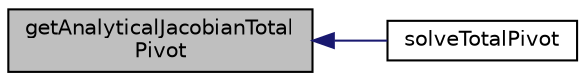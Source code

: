 digraph "getAnalyticalJacobianTotalPivot"
{
  edge [fontname="Helvetica",fontsize="10",labelfontname="Helvetica",labelfontsize="10"];
  node [fontname="Helvetica",fontsize="10",shape=record];
  rankdir="LR";
  Node23 [label="getAnalyticalJacobianTotal\lPivot",height=0.2,width=0.4,color="black", fillcolor="grey75", style="filled", fontcolor="black"];
  Node23 -> Node24 [dir="back",color="midnightblue",fontsize="10",style="solid",fontname="Helvetica"];
  Node24 [label="solveTotalPivot",height=0.2,width=0.4,color="black", fillcolor="white", style="filled",URL="$d7/d3a/linear_solver_total_pivot_8h.html#a2537b7e54ce430e465bfb3922de90894"];
}
